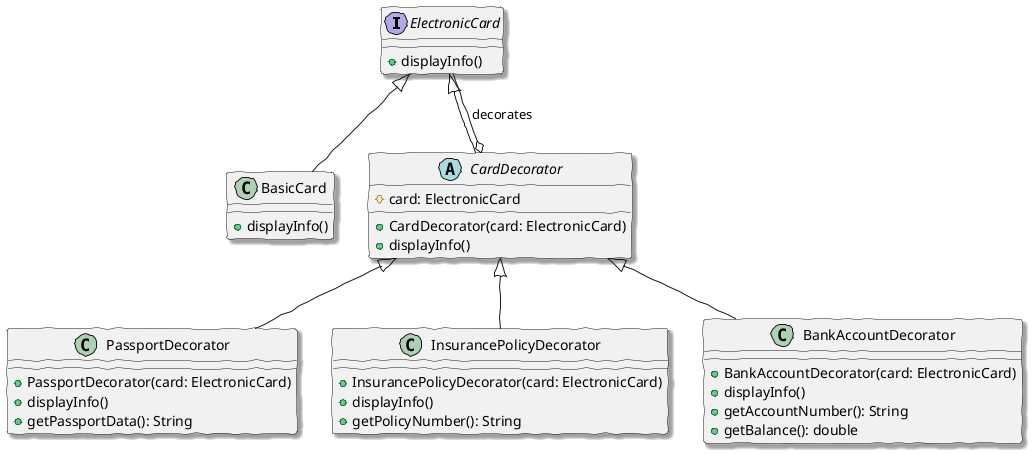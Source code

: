 @startuml
skinparam handwritten true
skinparam shadowing true

interface ElectronicCard {
    + displayInfo()
}

class BasicCard {
    + displayInfo()
}

abstract class CardDecorator {
    # card: ElectronicCard
    + CardDecorator(card: ElectronicCard)
    + displayInfo()
}

class PassportDecorator {
    + PassportDecorator(card: ElectronicCard)
    + displayInfo()
    + getPassportData(): String
}

class InsurancePolicyDecorator {
    + InsurancePolicyDecorator(card: ElectronicCard)
    + displayInfo()
    + getPolicyNumber(): String
}

class BankAccountDecorator {
    + BankAccountDecorator(card: ElectronicCard)
    + displayInfo()
    + getAccountNumber(): String
    + getBalance(): double
}

ElectronicCard <|-- BasicCard
ElectronicCard <|-- CardDecorator
CardDecorator <|-- PassportDecorator
CardDecorator <|-- InsurancePolicyDecorator
CardDecorator <|-- BankAccountDecorator

CardDecorator o-- ElectronicCard : "decorates"

@enduml